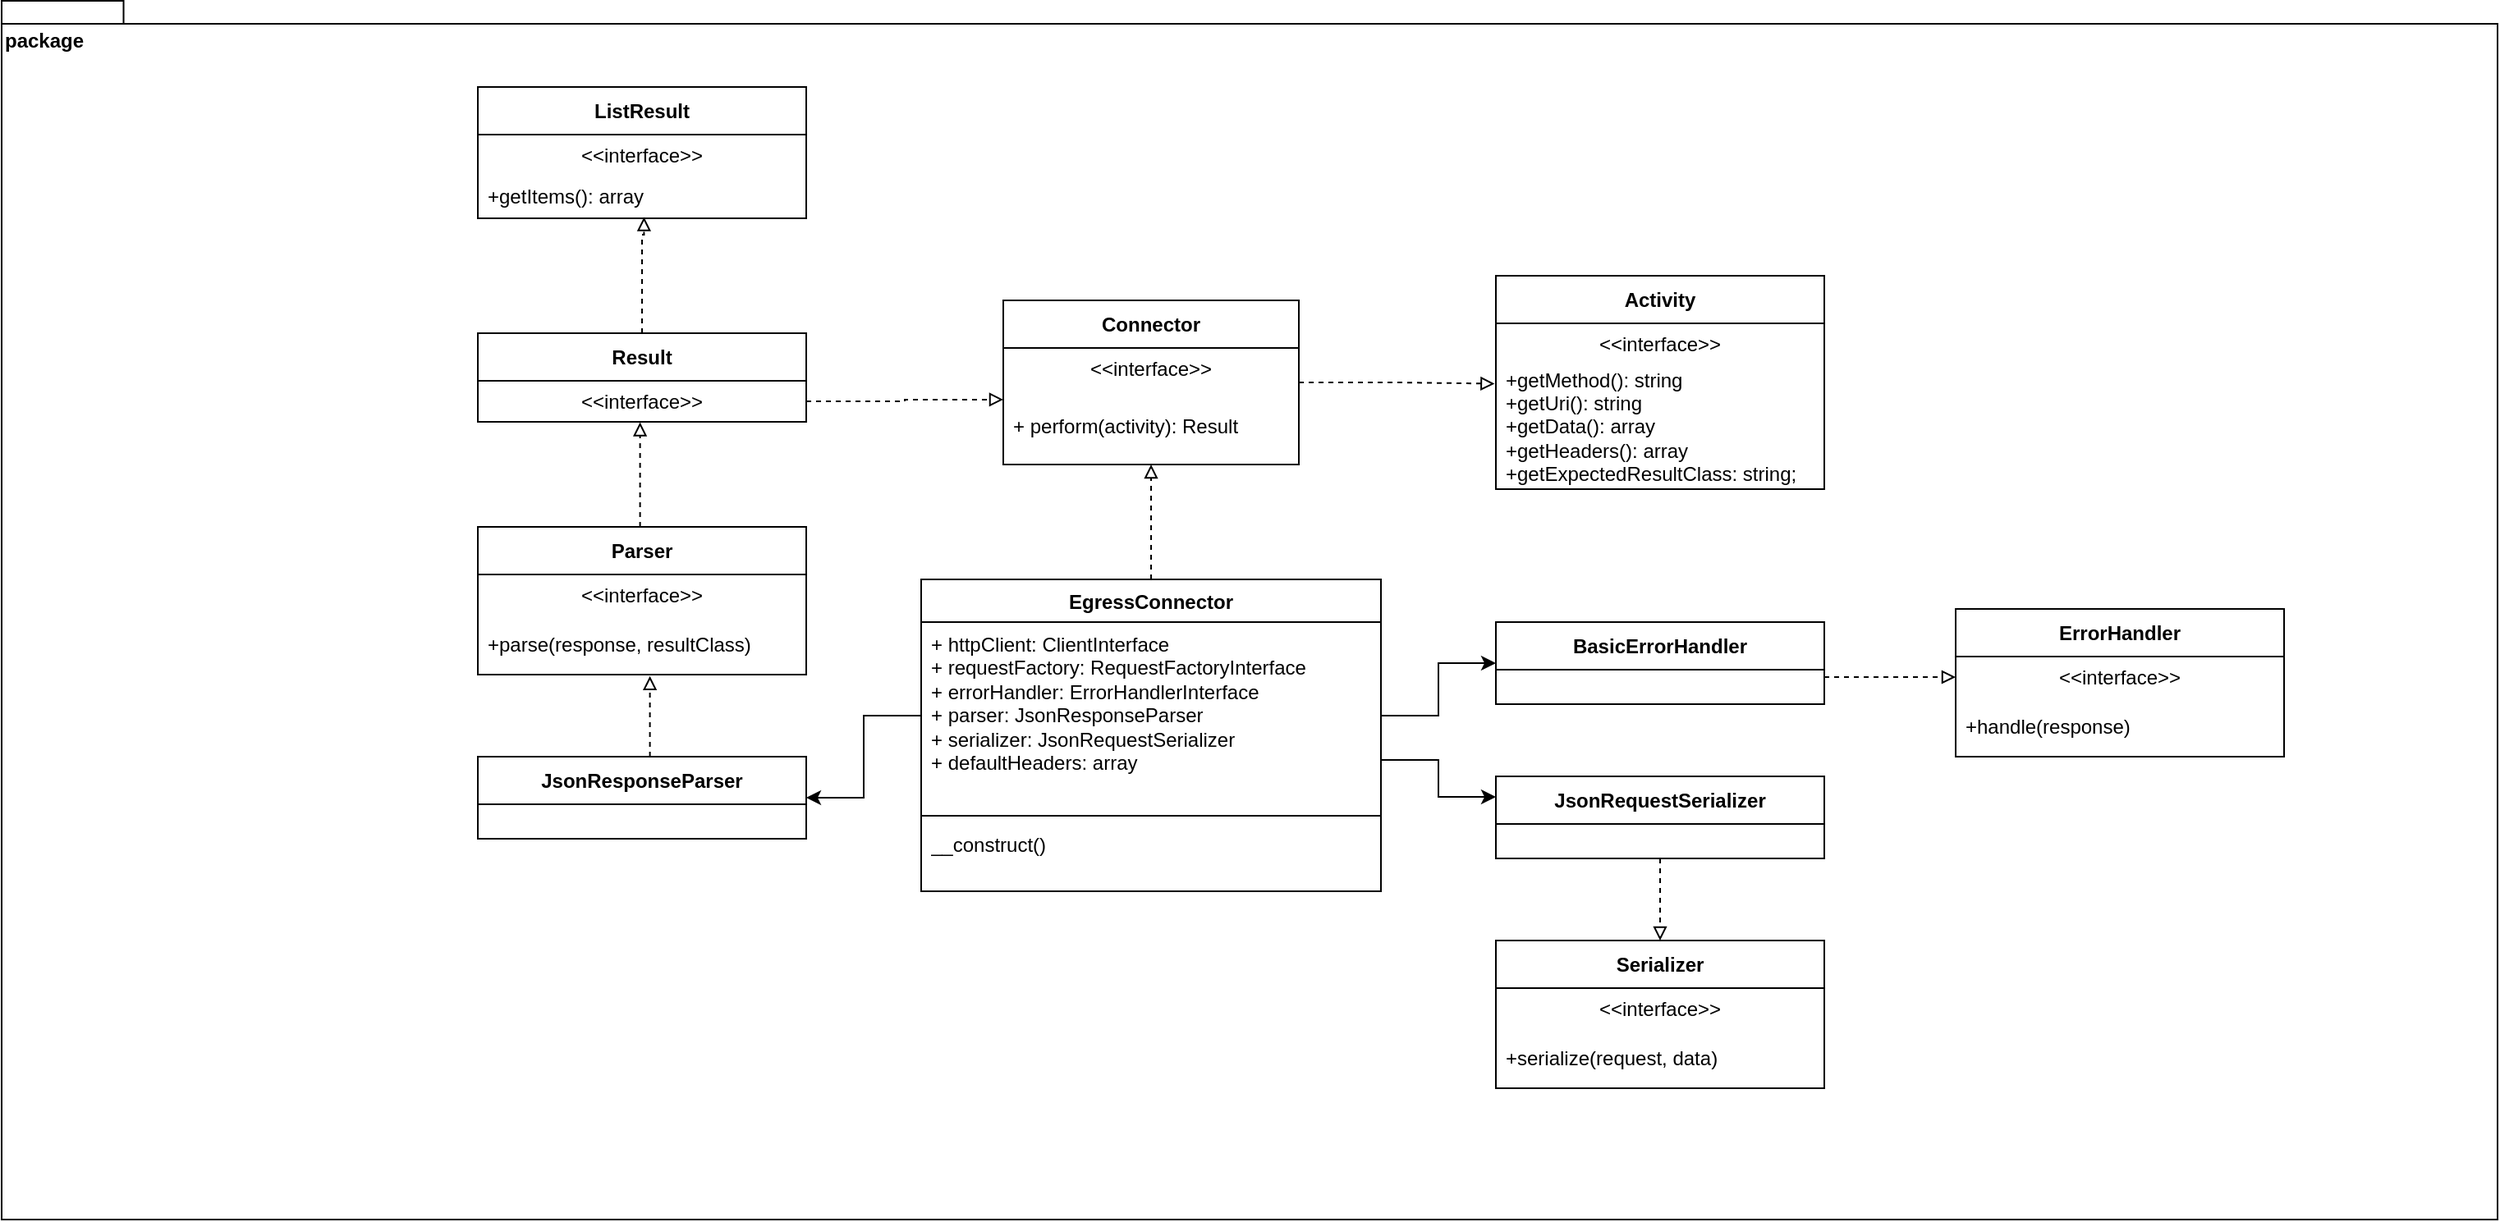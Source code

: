 <mxfile version="21.1.2" type="device">
  <diagram name="Pagina-1" id="WSn0WtByAquivwrJxS-R">
    <mxGraphModel dx="2150" dy="657" grid="1" gridSize="10" guides="1" tooltips="1" connect="1" arrows="1" fold="1" page="1" pageScale="1" pageWidth="827" pageHeight="1169" math="0" shadow="0">
      <root>
        <mxCell id="0" />
        <mxCell id="1" parent="0" />
        <mxCell id="vE24oWqSTmOk0UfnK52F-87" style="edgeStyle=orthogonalEdgeStyle;rounded=0;orthogonalLoop=1;jettySize=auto;html=1;entryX=0.5;entryY=1;entryDx=0;entryDy=0;entryPerimeter=0;endArrow=block;endFill=0;dashed=1;" edge="1" parent="1" source="vE24oWqSTmOk0UfnK52F-1" target="vE24oWqSTmOk0UfnK52F-10">
          <mxGeometry relative="1" as="geometry" />
        </mxCell>
        <mxCell id="vE24oWqSTmOk0UfnK52F-1" value="EgressConnector" style="swimlane;fontStyle=1;align=center;verticalAlign=top;childLayout=stackLayout;horizontal=1;startSize=26;horizontalStack=0;resizeParent=1;resizeParentMax=0;resizeLast=0;collapsible=1;marginBottom=0;whiteSpace=wrap;html=1;" vertex="1" parent="1">
          <mxGeometry x="210" y="380" width="280" height="190" as="geometry" />
        </mxCell>
        <mxCell id="vE24oWqSTmOk0UfnK52F-2" value="&lt;div&gt;+ httpClient: ClientInterface&lt;/div&gt;&lt;div&gt;+ requestFactory: RequestFactoryInterface&lt;/div&gt;&lt;div&gt;+ errorHandler: ErrorHandlerInterface&lt;/div&gt;&lt;div&gt;+ parser: JsonResponseParser&lt;/div&gt;&lt;div&gt;+ serializer: JsonRequestSerializer&lt;/div&gt;&lt;div&gt;+ defaultHeaders: array&lt;br&gt;&lt;/div&gt;&lt;div&gt;&lt;br&gt;&lt;/div&gt;" style="text;strokeColor=none;fillColor=none;align=left;verticalAlign=top;spacingLeft=4;spacingRight=4;overflow=hidden;rotatable=0;points=[[0,0.5],[1,0.5]];portConstraint=eastwest;whiteSpace=wrap;html=1;" vertex="1" parent="vE24oWqSTmOk0UfnK52F-1">
          <mxGeometry y="26" width="280" height="114" as="geometry" />
        </mxCell>
        <mxCell id="vE24oWqSTmOk0UfnK52F-3" value="" style="line;strokeWidth=1;fillColor=none;align=left;verticalAlign=middle;spacingTop=-1;spacingLeft=3;spacingRight=3;rotatable=0;labelPosition=right;points=[];portConstraint=eastwest;strokeColor=inherit;" vertex="1" parent="vE24oWqSTmOk0UfnK52F-1">
          <mxGeometry y="140" width="280" height="8" as="geometry" />
        </mxCell>
        <mxCell id="vE24oWqSTmOk0UfnK52F-4" value="__construct()" style="text;strokeColor=none;fillColor=none;align=left;verticalAlign=top;spacingLeft=4;spacingRight=4;overflow=hidden;rotatable=0;points=[[0,0.5],[1,0.5]];portConstraint=eastwest;whiteSpace=wrap;html=1;" vertex="1" parent="vE24oWqSTmOk0UfnK52F-1">
          <mxGeometry y="148" width="280" height="42" as="geometry" />
        </mxCell>
        <mxCell id="vE24oWqSTmOk0UfnK52F-90" style="edgeStyle=orthogonalEdgeStyle;rounded=0;orthogonalLoop=1;jettySize=auto;html=1;entryX=-0.004;entryY=0.155;entryDx=0;entryDy=0;entryPerimeter=0;endArrow=block;endFill=0;dashed=1;" edge="1" parent="1" source="vE24oWqSTmOk0UfnK52F-8" target="vE24oWqSTmOk0UfnK52F-23">
          <mxGeometry relative="1" as="geometry" />
        </mxCell>
        <mxCell id="vE24oWqSTmOk0UfnK52F-8" value="Connector" style="swimlane;fontStyle=1;align=center;verticalAlign=middle;childLayout=stackLayout;horizontal=1;startSize=29;horizontalStack=0;resizeParent=1;resizeParentMax=0;resizeLast=0;collapsible=0;marginBottom=0;html=1;whiteSpace=wrap;" vertex="1" parent="1">
          <mxGeometry x="260" y="210" width="180" height="100" as="geometry" />
        </mxCell>
        <mxCell id="vE24oWqSTmOk0UfnK52F-9" value="&amp;lt;&amp;lt;interface&amp;gt;&amp;gt;" style="text;html=1;strokeColor=none;fillColor=none;align=center;verticalAlign=middle;spacingLeft=4;spacingRight=4;overflow=hidden;rotatable=0;points=[[0,0.5],[1,0.5]];portConstraint=eastwest;whiteSpace=wrap;" vertex="1" parent="vE24oWqSTmOk0UfnK52F-8">
          <mxGeometry y="29" width="180" height="25" as="geometry" />
        </mxCell>
        <mxCell id="vE24oWqSTmOk0UfnK52F-10" value="+ perform(activity): Result" style="text;html=1;strokeColor=none;fillColor=none;align=left;verticalAlign=middle;spacingLeft=4;spacingRight=4;overflow=hidden;rotatable=0;points=[[0,0.5],[1,0.5]];portConstraint=eastwest;whiteSpace=wrap;" vertex="1" parent="vE24oWqSTmOk0UfnK52F-8">
          <mxGeometry y="54" width="180" height="46" as="geometry" />
        </mxCell>
        <mxCell id="vE24oWqSTmOk0UfnK52F-77" style="edgeStyle=orthogonalEdgeStyle;rounded=0;orthogonalLoop=1;jettySize=auto;html=1;entryX=0.506;entryY=0.971;entryDx=0;entryDy=0;entryPerimeter=0;endArrow=block;endFill=0;dashed=1;" edge="1" parent="1" source="vE24oWqSTmOk0UfnK52F-17" target="vE24oWqSTmOk0UfnK52F-26">
          <mxGeometry relative="1" as="geometry">
            <Array as="points">
              <mxPoint x="40" y="170" />
              <mxPoint x="41" y="170" />
            </Array>
          </mxGeometry>
        </mxCell>
        <mxCell id="vE24oWqSTmOk0UfnK52F-17" value="Result" style="swimlane;fontStyle=1;align=center;verticalAlign=middle;childLayout=stackLayout;horizontal=1;startSize=29;horizontalStack=0;resizeParent=1;resizeParentMax=0;resizeLast=0;collapsible=0;marginBottom=0;html=1;whiteSpace=wrap;" vertex="1" parent="1">
          <mxGeometry x="-60" y="230" width="200" height="54" as="geometry" />
        </mxCell>
        <mxCell id="vE24oWqSTmOk0UfnK52F-18" value="&amp;lt;&amp;lt;interface&amp;gt;&amp;gt;" style="text;html=1;strokeColor=none;fillColor=none;align=center;verticalAlign=middle;spacingLeft=4;spacingRight=4;overflow=hidden;rotatable=0;points=[[0,0.5],[1,0.5]];portConstraint=eastwest;whiteSpace=wrap;" vertex="1" parent="vE24oWqSTmOk0UfnK52F-17">
          <mxGeometry y="29" width="200" height="25" as="geometry" />
        </mxCell>
        <mxCell id="vE24oWqSTmOk0UfnK52F-21" value="Activity" style="swimlane;fontStyle=1;align=center;verticalAlign=middle;childLayout=stackLayout;horizontal=1;startSize=29;horizontalStack=0;resizeParent=1;resizeParentMax=0;resizeLast=0;collapsible=0;marginBottom=0;html=1;whiteSpace=wrap;" vertex="1" parent="1">
          <mxGeometry x="560" y="195" width="200" height="130" as="geometry" />
        </mxCell>
        <mxCell id="vE24oWqSTmOk0UfnK52F-22" value="&amp;lt;&amp;lt;interface&amp;gt;&amp;gt;" style="text;html=1;strokeColor=none;fillColor=none;align=center;verticalAlign=middle;spacingLeft=4;spacingRight=4;overflow=hidden;rotatable=0;points=[[0,0.5],[1,0.5]];portConstraint=eastwest;whiteSpace=wrap;" vertex="1" parent="vE24oWqSTmOk0UfnK52F-21">
          <mxGeometry y="29" width="200" height="25" as="geometry" />
        </mxCell>
        <mxCell id="vE24oWqSTmOk0UfnK52F-23" value="&lt;div&gt;+getMethod(): string&lt;/div&gt;&lt;div&gt;+getUri(): string&lt;/div&gt;&lt;div&gt;+getData(): array&lt;/div&gt;&lt;div&gt;+getHeaders(): array&lt;/div&gt;&lt;div&gt;+getExpectedResultClass: string;&lt;br&gt;&lt;/div&gt;" style="text;html=1;strokeColor=none;fillColor=none;align=left;verticalAlign=middle;spacingLeft=4;spacingRight=4;overflow=hidden;rotatable=0;points=[[0,0.5],[1,0.5]];portConstraint=eastwest;whiteSpace=wrap;" vertex="1" parent="vE24oWqSTmOk0UfnK52F-21">
          <mxGeometry y="54" width="200" height="76" as="geometry" />
        </mxCell>
        <mxCell id="vE24oWqSTmOk0UfnK52F-24" value="ListResult" style="swimlane;fontStyle=1;align=center;verticalAlign=middle;childLayout=stackLayout;horizontal=1;startSize=29;horizontalStack=0;resizeParent=1;resizeParentMax=0;resizeLast=0;collapsible=0;marginBottom=0;html=1;whiteSpace=wrap;" vertex="1" parent="1">
          <mxGeometry x="-60" y="80" width="200" height="80" as="geometry" />
        </mxCell>
        <mxCell id="vE24oWqSTmOk0UfnK52F-25" value="&amp;lt;&amp;lt;interface&amp;gt;&amp;gt;" style="text;html=1;strokeColor=none;fillColor=none;align=center;verticalAlign=middle;spacingLeft=4;spacingRight=4;overflow=hidden;rotatable=0;points=[[0,0.5],[1,0.5]];portConstraint=eastwest;whiteSpace=wrap;" vertex="1" parent="vE24oWqSTmOk0UfnK52F-24">
          <mxGeometry y="29" width="200" height="25" as="geometry" />
        </mxCell>
        <mxCell id="vE24oWqSTmOk0UfnK52F-26" value="+getItems(): array" style="text;html=1;strokeColor=none;fillColor=none;align=left;verticalAlign=middle;spacingLeft=4;spacingRight=4;overflow=hidden;rotatable=0;points=[[0,0.5],[1,0.5]];portConstraint=eastwest;whiteSpace=wrap;" vertex="1" parent="vE24oWqSTmOk0UfnK52F-24">
          <mxGeometry y="54" width="200" height="26" as="geometry" />
        </mxCell>
        <mxCell id="vE24oWqSTmOk0UfnK52F-67" style="edgeStyle=orthogonalEdgeStyle;rounded=0;orthogonalLoop=1;jettySize=auto;html=1;entryX=0.524;entryY=1.024;entryDx=0;entryDy=0;entryPerimeter=0;endArrow=block;endFill=0;dashed=1;" edge="1" parent="1" source="vE24oWqSTmOk0UfnK52F-29" target="vE24oWqSTmOk0UfnK52F-34">
          <mxGeometry relative="1" as="geometry">
            <Array as="points">
              <mxPoint x="45" y="530" />
              <mxPoint x="45" y="530" />
            </Array>
          </mxGeometry>
        </mxCell>
        <mxCell id="vE24oWqSTmOk0UfnK52F-29" value="JsonResponseParser" style="swimlane;fontStyle=1;align=center;verticalAlign=middle;childLayout=stackLayout;horizontal=1;startSize=29;horizontalStack=0;resizeParent=1;resizeParentMax=0;resizeLast=0;collapsible=0;marginBottom=0;html=1;whiteSpace=wrap;" vertex="1" parent="1">
          <mxGeometry x="-60" y="488" width="200" height="50" as="geometry" />
        </mxCell>
        <mxCell id="vE24oWqSTmOk0UfnK52F-76" style="edgeStyle=orthogonalEdgeStyle;rounded=0;orthogonalLoop=1;jettySize=auto;html=1;entryX=0.494;entryY=1.01;entryDx=0;entryDy=0;entryPerimeter=0;endArrow=block;endFill=0;dashed=1;" edge="1" parent="1" source="vE24oWqSTmOk0UfnK52F-32" target="vE24oWqSTmOk0UfnK52F-18">
          <mxGeometry relative="1" as="geometry">
            <Array as="points">
              <mxPoint x="39" y="360" />
              <mxPoint x="39" y="360" />
            </Array>
          </mxGeometry>
        </mxCell>
        <mxCell id="vE24oWqSTmOk0UfnK52F-32" value="Parser" style="swimlane;fontStyle=1;align=center;verticalAlign=middle;childLayout=stackLayout;horizontal=1;startSize=29;horizontalStack=0;resizeParent=1;resizeParentMax=0;resizeLast=0;collapsible=0;marginBottom=0;html=1;whiteSpace=wrap;" vertex="1" parent="1">
          <mxGeometry x="-60" y="348" width="200" height="90" as="geometry" />
        </mxCell>
        <mxCell id="vE24oWqSTmOk0UfnK52F-33" value="&amp;lt;&amp;lt;interface&amp;gt;&amp;gt;" style="text;html=1;strokeColor=none;fillColor=none;align=center;verticalAlign=middle;spacingLeft=4;spacingRight=4;overflow=hidden;rotatable=0;points=[[0,0.5],[1,0.5]];portConstraint=eastwest;whiteSpace=wrap;" vertex="1" parent="vE24oWqSTmOk0UfnK52F-32">
          <mxGeometry y="29" width="200" height="25" as="geometry" />
        </mxCell>
        <mxCell id="vE24oWqSTmOk0UfnK52F-34" value="+parse(response, resultClass)" style="text;html=1;strokeColor=none;fillColor=none;align=left;verticalAlign=middle;spacingLeft=4;spacingRight=4;overflow=hidden;rotatable=0;points=[[0,0.5],[1,0.5]];portConstraint=eastwest;whiteSpace=wrap;" vertex="1" parent="vE24oWqSTmOk0UfnK52F-32">
          <mxGeometry y="54" width="200" height="36" as="geometry" />
        </mxCell>
        <mxCell id="vE24oWqSTmOk0UfnK52F-57" style="edgeStyle=orthogonalEdgeStyle;rounded=0;orthogonalLoop=1;jettySize=auto;html=1;endArrow=block;endFill=0;dashed=1;" edge="1" parent="1" source="vE24oWqSTmOk0UfnK52F-44" target="vE24oWqSTmOk0UfnK52F-46">
          <mxGeometry relative="1" as="geometry" />
        </mxCell>
        <mxCell id="vE24oWqSTmOk0UfnK52F-44" value="JsonRequestSerializer" style="swimlane;fontStyle=1;align=center;verticalAlign=middle;childLayout=stackLayout;horizontal=1;startSize=29;horizontalStack=0;resizeParent=1;resizeParentMax=0;resizeLast=0;collapsible=0;marginBottom=0;html=1;whiteSpace=wrap;" vertex="1" parent="1">
          <mxGeometry x="560" y="500" width="200" height="50" as="geometry" />
        </mxCell>
        <mxCell id="vE24oWqSTmOk0UfnK52F-46" value="Serializer" style="swimlane;fontStyle=1;align=center;verticalAlign=middle;childLayout=stackLayout;horizontal=1;startSize=29;horizontalStack=0;resizeParent=1;resizeParentMax=0;resizeLast=0;collapsible=0;marginBottom=0;html=1;whiteSpace=wrap;" vertex="1" parent="1">
          <mxGeometry x="560" y="600" width="200" height="90" as="geometry" />
        </mxCell>
        <mxCell id="vE24oWqSTmOk0UfnK52F-47" value="&amp;lt;&amp;lt;interface&amp;gt;&amp;gt;" style="text;html=1;strokeColor=none;fillColor=none;align=center;verticalAlign=middle;spacingLeft=4;spacingRight=4;overflow=hidden;rotatable=0;points=[[0,0.5],[1,0.5]];portConstraint=eastwest;whiteSpace=wrap;" vertex="1" parent="vE24oWqSTmOk0UfnK52F-46">
          <mxGeometry y="29" width="200" height="25" as="geometry" />
        </mxCell>
        <mxCell id="vE24oWqSTmOk0UfnK52F-48" value="+serialize(request, data)" style="text;html=1;strokeColor=none;fillColor=none;align=left;verticalAlign=middle;spacingLeft=4;spacingRight=4;overflow=hidden;rotatable=0;points=[[0,0.5],[1,0.5]];portConstraint=eastwest;whiteSpace=wrap;" vertex="1" parent="vE24oWqSTmOk0UfnK52F-46">
          <mxGeometry y="54" width="200" height="36" as="geometry" />
        </mxCell>
        <mxCell id="vE24oWqSTmOk0UfnK52F-84" style="edgeStyle=orthogonalEdgeStyle;rounded=0;orthogonalLoop=1;jettySize=auto;html=1;entryX=0;entryY=0.5;entryDx=0;entryDy=0;endArrow=block;endFill=0;dashed=1;" edge="1" parent="1" source="vE24oWqSTmOk0UfnK52F-58" target="vE24oWqSTmOk0UfnK52F-61">
          <mxGeometry relative="1" as="geometry">
            <Array as="points">
              <mxPoint x="800" y="440" />
            </Array>
          </mxGeometry>
        </mxCell>
        <mxCell id="vE24oWqSTmOk0UfnK52F-58" value="BasicErrorHandler" style="swimlane;fontStyle=1;align=center;verticalAlign=middle;childLayout=stackLayout;horizontal=1;startSize=29;horizontalStack=0;resizeParent=1;resizeParentMax=0;resizeLast=0;collapsible=0;marginBottom=0;html=1;whiteSpace=wrap;" vertex="1" parent="1">
          <mxGeometry x="560" y="406" width="200" height="50" as="geometry" />
        </mxCell>
        <mxCell id="vE24oWqSTmOk0UfnK52F-59" style="edgeStyle=orthogonalEdgeStyle;rounded=0;orthogonalLoop=1;jettySize=auto;html=1;entryX=0;entryY=0.5;entryDx=0;entryDy=0;" edge="1" parent="1" source="vE24oWqSTmOk0UfnK52F-2" target="vE24oWqSTmOk0UfnK52F-58">
          <mxGeometry relative="1" as="geometry" />
        </mxCell>
        <mxCell id="vE24oWqSTmOk0UfnK52F-60" value="ErrorHandler" style="swimlane;fontStyle=1;align=center;verticalAlign=middle;childLayout=stackLayout;horizontal=1;startSize=29;horizontalStack=0;resizeParent=1;resizeParentMax=0;resizeLast=0;collapsible=0;marginBottom=0;html=1;whiteSpace=wrap;" vertex="1" parent="1">
          <mxGeometry x="840" y="398" width="200" height="90" as="geometry" />
        </mxCell>
        <mxCell id="vE24oWqSTmOk0UfnK52F-61" value="&amp;lt;&amp;lt;interface&amp;gt;&amp;gt;" style="text;html=1;strokeColor=none;fillColor=none;align=center;verticalAlign=middle;spacingLeft=4;spacingRight=4;overflow=hidden;rotatable=0;points=[[0,0.5],[1,0.5]];portConstraint=eastwest;whiteSpace=wrap;" vertex="1" parent="vE24oWqSTmOk0UfnK52F-60">
          <mxGeometry y="29" width="200" height="25" as="geometry" />
        </mxCell>
        <mxCell id="vE24oWqSTmOk0UfnK52F-62" value="+handle(response)" style="text;html=1;strokeColor=none;fillColor=none;align=left;verticalAlign=middle;spacingLeft=4;spacingRight=4;overflow=hidden;rotatable=0;points=[[0,0.5],[1,0.5]];portConstraint=eastwest;whiteSpace=wrap;" vertex="1" parent="vE24oWqSTmOk0UfnK52F-60">
          <mxGeometry y="54" width="200" height="36" as="geometry" />
        </mxCell>
        <mxCell id="vE24oWqSTmOk0UfnK52F-80" style="edgeStyle=orthogonalEdgeStyle;rounded=0;orthogonalLoop=1;jettySize=auto;html=1;entryX=0;entryY=0.141;entryDx=0;entryDy=0;entryPerimeter=0;endArrow=block;endFill=0;dashed=1;" edge="1" parent="1" source="vE24oWqSTmOk0UfnK52F-18" target="vE24oWqSTmOk0UfnK52F-10">
          <mxGeometry relative="1" as="geometry" />
        </mxCell>
        <mxCell id="vE24oWqSTmOk0UfnK52F-82" style="edgeStyle=orthogonalEdgeStyle;rounded=0;orthogonalLoop=1;jettySize=auto;html=1;entryX=0;entryY=0.25;entryDx=0;entryDy=0;" edge="1" parent="1" source="vE24oWqSTmOk0UfnK52F-2" target="vE24oWqSTmOk0UfnK52F-44">
          <mxGeometry relative="1" as="geometry">
            <Array as="points">
              <mxPoint x="525" y="490" />
              <mxPoint x="525" y="512" />
            </Array>
          </mxGeometry>
        </mxCell>
        <mxCell id="vE24oWqSTmOk0UfnK52F-86" style="edgeStyle=orthogonalEdgeStyle;rounded=0;orthogonalLoop=1;jettySize=auto;html=1;entryX=1;entryY=0.5;entryDx=0;entryDy=0;" edge="1" parent="1" source="vE24oWqSTmOk0UfnK52F-2" target="vE24oWqSTmOk0UfnK52F-29">
          <mxGeometry relative="1" as="geometry" />
        </mxCell>
        <mxCell id="vE24oWqSTmOk0UfnK52F-89" style="edgeStyle=orthogonalEdgeStyle;rounded=0;orthogonalLoop=1;jettySize=auto;html=1;entryX=0;entryY=0.054;entryDx=0;entryDy=0;entryPerimeter=0;endArrow=block;endFill=0;strokeColor=none;dashed=1;" edge="1" parent="1" source="vE24oWqSTmOk0UfnK52F-9" target="vE24oWqSTmOk0UfnK52F-23">
          <mxGeometry relative="1" as="geometry" />
        </mxCell>
        <mxCell id="vE24oWqSTmOk0UfnK52F-92" value="package" style="shape=folder;fontStyle=1;spacingTop=10;tabWidth=40;tabHeight=14;tabPosition=left;html=1;whiteSpace=wrap;fillColor=none;horizontal=1;align=left;verticalAlign=top;" vertex="1" parent="1">
          <mxGeometry x="-350" y="27.5" width="1520" height="742.5" as="geometry" />
        </mxCell>
      </root>
    </mxGraphModel>
  </diagram>
</mxfile>
